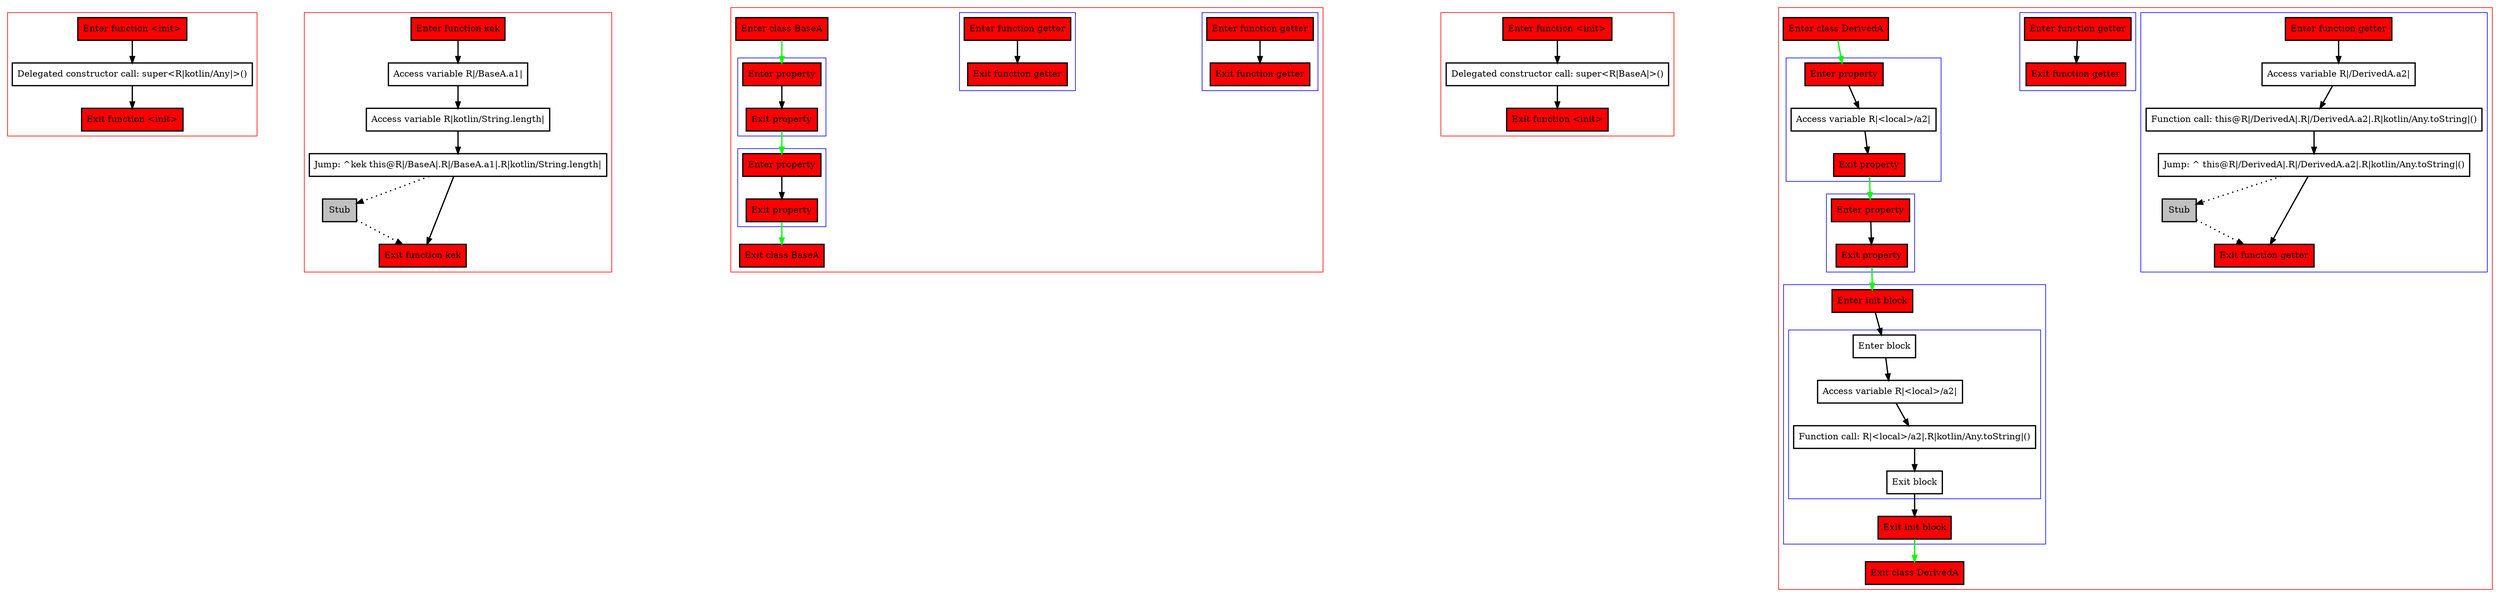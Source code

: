 digraph moreInheritance_kt {
    graph [nodesep=3]
    node [shape=box penwidth=2]
    edge [penwidth=2]

    subgraph cluster_0 {
        color=red
        0 [label="Enter function <init>" style="filled" fillcolor=red];
        2 [label="Delegated constructor call: super<R|kotlin/Any|>()"];
        1 [label="Exit function <init>" style="filled" fillcolor=red];
    }
    0 -> {2};
    2 -> {1};

    subgraph cluster_1 {
        color=red
        11 [label="Enter function kek" style="filled" fillcolor=red];
        13 [label="Access variable R|/BaseA.a1|"];
        14 [label="Access variable R|kotlin/String.length|"];
        15 [label="Jump: ^kek this@R|/BaseA|.R|/BaseA.a1|.R|kotlin/String.length|"];
        16 [label="Stub" style="filled" fillcolor=gray];
        12 [label="Exit function kek" style="filled" fillcolor=red];
    }
    11 -> {13};
    13 -> {14};
    14 -> {15};
    15 -> {12};
    15 -> {16} [style=dotted];
    16 -> {12} [style=dotted];

    subgraph cluster_2 {
        color=red
        17 [label="Enter class BaseA" style="filled" fillcolor=red];
        subgraph cluster_3 {
            color=blue
            7 [label="Enter function getter" style="filled" fillcolor=red];
            8 [label="Exit function getter" style="filled" fillcolor=red];
        }
        subgraph cluster_4 {
            color=blue
            3 [label="Enter function getter" style="filled" fillcolor=red];
            4 [label="Exit function getter" style="filled" fillcolor=red];
        }
        subgraph cluster_5 {
            color=blue
            5 [label="Enter property" style="filled" fillcolor=red];
            6 [label="Exit property" style="filled" fillcolor=red];
        }
        subgraph cluster_6 {
            color=blue
            9 [label="Enter property" style="filled" fillcolor=red];
            10 [label="Exit property" style="filled" fillcolor=red];
        }
        18 [label="Exit class BaseA" style="filled" fillcolor=red];
    }
    17 -> {5} [color=green];
    5 -> {6};
    6 -> {9} [color=green];
    3 -> {4};
    9 -> {10};
    10 -> {18} [color=green];
    7 -> {8};

    subgraph cluster_7 {
        color=red
        19 [label="Enter function <init>" style="filled" fillcolor=red];
        21 [label="Delegated constructor call: super<R|BaseA|>()"];
        20 [label="Exit function <init>" style="filled" fillcolor=red];
    }
    19 -> {21};
    21 -> {20};

    subgraph cluster_8 {
        color=red
        41 [label="Enter class DerivedA" style="filled" fillcolor=red];
        subgraph cluster_9 {
            color=blue
            27 [label="Enter function getter" style="filled" fillcolor=red];
            29 [label="Access variable R|/DerivedA.a2|"];
            30 [label="Function call: this@R|/DerivedA|.R|/DerivedA.a2|.R|kotlin/Any.toString|()"];
            31 [label="Jump: ^ this@R|/DerivedA|.R|/DerivedA.a2|.R|kotlin/Any.toString|()"];
            32 [label="Stub" style="filled" fillcolor=gray];
            28 [label="Exit function getter" style="filled" fillcolor=red];
        }
        subgraph cluster_10 {
            color=blue
            22 [label="Enter function getter" style="filled" fillcolor=red];
            23 [label="Exit function getter" style="filled" fillcolor=red];
        }
        subgraph cluster_11 {
            color=blue
            24 [label="Enter property" style="filled" fillcolor=red];
            26 [label="Access variable R|<local>/a2|"];
            25 [label="Exit property" style="filled" fillcolor=red];
        }
        subgraph cluster_12 {
            color=blue
            33 [label="Enter property" style="filled" fillcolor=red];
            34 [label="Exit property" style="filled" fillcolor=red];
        }
        subgraph cluster_13 {
            color=blue
            35 [label="Enter init block" style="filled" fillcolor=red];
            subgraph cluster_14 {
                color=blue
                37 [label="Enter block"];
                38 [label="Access variable R|<local>/a2|"];
                39 [label="Function call: R|<local>/a2|.R|kotlin/Any.toString|()"];
                40 [label="Exit block"];
            }
            36 [label="Exit init block" style="filled" fillcolor=red];
        }
        42 [label="Exit class DerivedA" style="filled" fillcolor=red];
    }
    41 -> {24} [color=green];
    24 -> {26};
    25 -> {33} [color=green];
    26 -> {25};
    22 -> {23};
    33 -> {34};
    34 -> {35} [color=green];
    27 -> {29};
    29 -> {30};
    30 -> {31};
    31 -> {28};
    31 -> {32} [style=dotted];
    32 -> {28} [style=dotted];
    35 -> {37};
    36 -> {42} [color=green];
    37 -> {38};
    38 -> {39};
    39 -> {40};
    40 -> {36};

}

